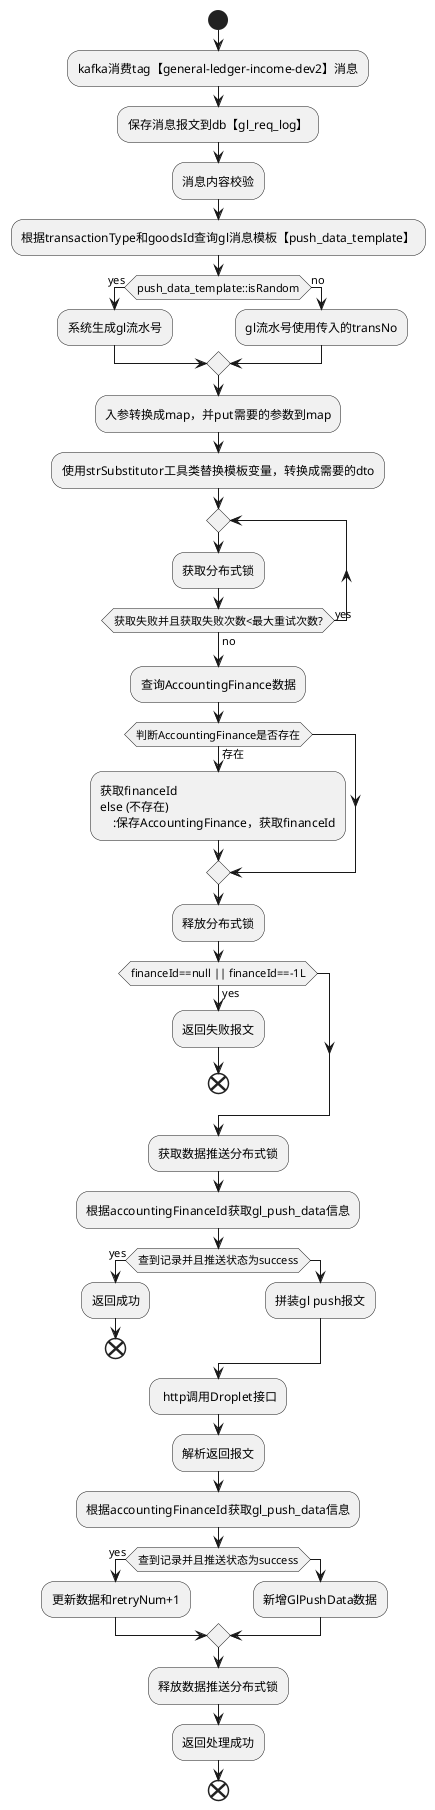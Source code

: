 @startuml
'https://plantuml.com/sequence-diagram

start

:kafka消费tag【general-ledger-income-dev2】消息;

:保存消息报文到db【gl_req_log】;

:消息内容校验;

:根据transactionType和goodsId查询gl消息模板【push_data_template】;

if(push_data_template::isRandom) then (yes)
    :系统生成gl流水号;
else (no)
    :gl流水号使用传入的transNo;
endif

:入参转换成map，并put需要的参数到map;

:使用strSubstitutor工具类替换模板变量，转换成需要的dto;

repeat
:获取分布式锁;
repeat while (获取失败并且获取失败次数<最大重试次数?) is (yes) not (no)

:查询AccountingFinance数据;

if(判断AccountingFinance是否存在) then (存在)
    :获取financeId
else (不存在)
    :保存AccountingFinance，获取financeId;
endif

:释放分布式锁;

if(financeId==null || financeId==-1L) then (yes)
    :返回失败报文;
    end
endif

:获取数据推送分布式锁;

:根据accountingFinanceId获取gl_push_data信息;

if (查到记录并且推送状态为success) then (yes)
    :返回成功;
    end
else
    :拼装gl push报文;
endif

: http调用Droplet接口;
:解析返回报文;

:根据accountingFinanceId获取gl_push_data信息;

if (查到记录并且推送状态为success) then (yes)
    :更新数据和retryNum+1;
else
    :新增GlPushData数据;
endif

:释放数据推送分布式锁;
:返回处理成功;

end
@enduml